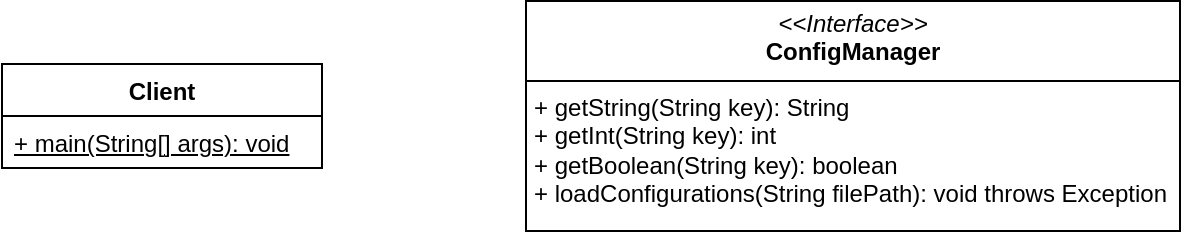 <mxfile version="24.8.0">
  <diagram name="Page-1" id="9KZoKu9EUw1ECKEQfQ-f">
    <mxGraphModel dx="1112" dy="1351" grid="0" gridSize="10" guides="1" tooltips="1" connect="1" arrows="1" fold="1" page="0" pageScale="1" pageWidth="850" pageHeight="1100" math="0" shadow="0">
      <root>
        <mxCell id="0" />
        <mxCell id="1" parent="0" />
        <mxCell id="nfwi9NiAY7S6hru7q64L-1" value="Client" style="swimlane;fontStyle=1;align=center;verticalAlign=top;childLayout=stackLayout;horizontal=1;startSize=26;horizontalStack=0;resizeParent=1;resizeParentMax=0;resizeLast=0;collapsible=1;marginBottom=0;whiteSpace=wrap;html=1;" vertex="1" parent="1">
          <mxGeometry x="-388" y="18" width="160" height="52" as="geometry" />
        </mxCell>
        <mxCell id="nfwi9NiAY7S6hru7q64L-4" value="&lt;u&gt;+ main(String[] args): void&lt;/u&gt;" style="text;strokeColor=none;fillColor=none;align=left;verticalAlign=top;spacingLeft=4;spacingRight=4;overflow=hidden;rotatable=0;points=[[0,0.5],[1,0.5]];portConstraint=eastwest;whiteSpace=wrap;html=1;" vertex="1" parent="nfwi9NiAY7S6hru7q64L-1">
          <mxGeometry y="26" width="160" height="26" as="geometry" />
        </mxCell>
        <mxCell id="nfwi9NiAY7S6hru7q64L-5" value="&lt;p style=&quot;margin:0px;margin-top:4px;text-align:center;&quot;&gt;&lt;i&gt;&amp;lt;&amp;lt;Interface&amp;gt;&amp;gt;&lt;/i&gt;&lt;br&gt;&lt;b&gt;ConfigManager&lt;/b&gt;&lt;/p&gt;&lt;hr size=&quot;1&quot; style=&quot;border-style:solid;&quot;&gt;&lt;p style=&quot;margin:0px;margin-left:4px;&quot;&gt;+ getString(String key): String&lt;br/&gt;+ getInt(String key): int&lt;br/&gt;+ getBoolean(String key): boolean&lt;br/&gt;+ loadConfigurations(String filePath): void throws Exception&lt;br&gt;&lt;/p&gt;" style="verticalAlign=top;align=left;overflow=fill;html=1;whiteSpace=wrap;" vertex="1" parent="1">
          <mxGeometry x="-126" y="-13.5" width="327" height="115" as="geometry" />
        </mxCell>
      </root>
    </mxGraphModel>
  </diagram>
</mxfile>
